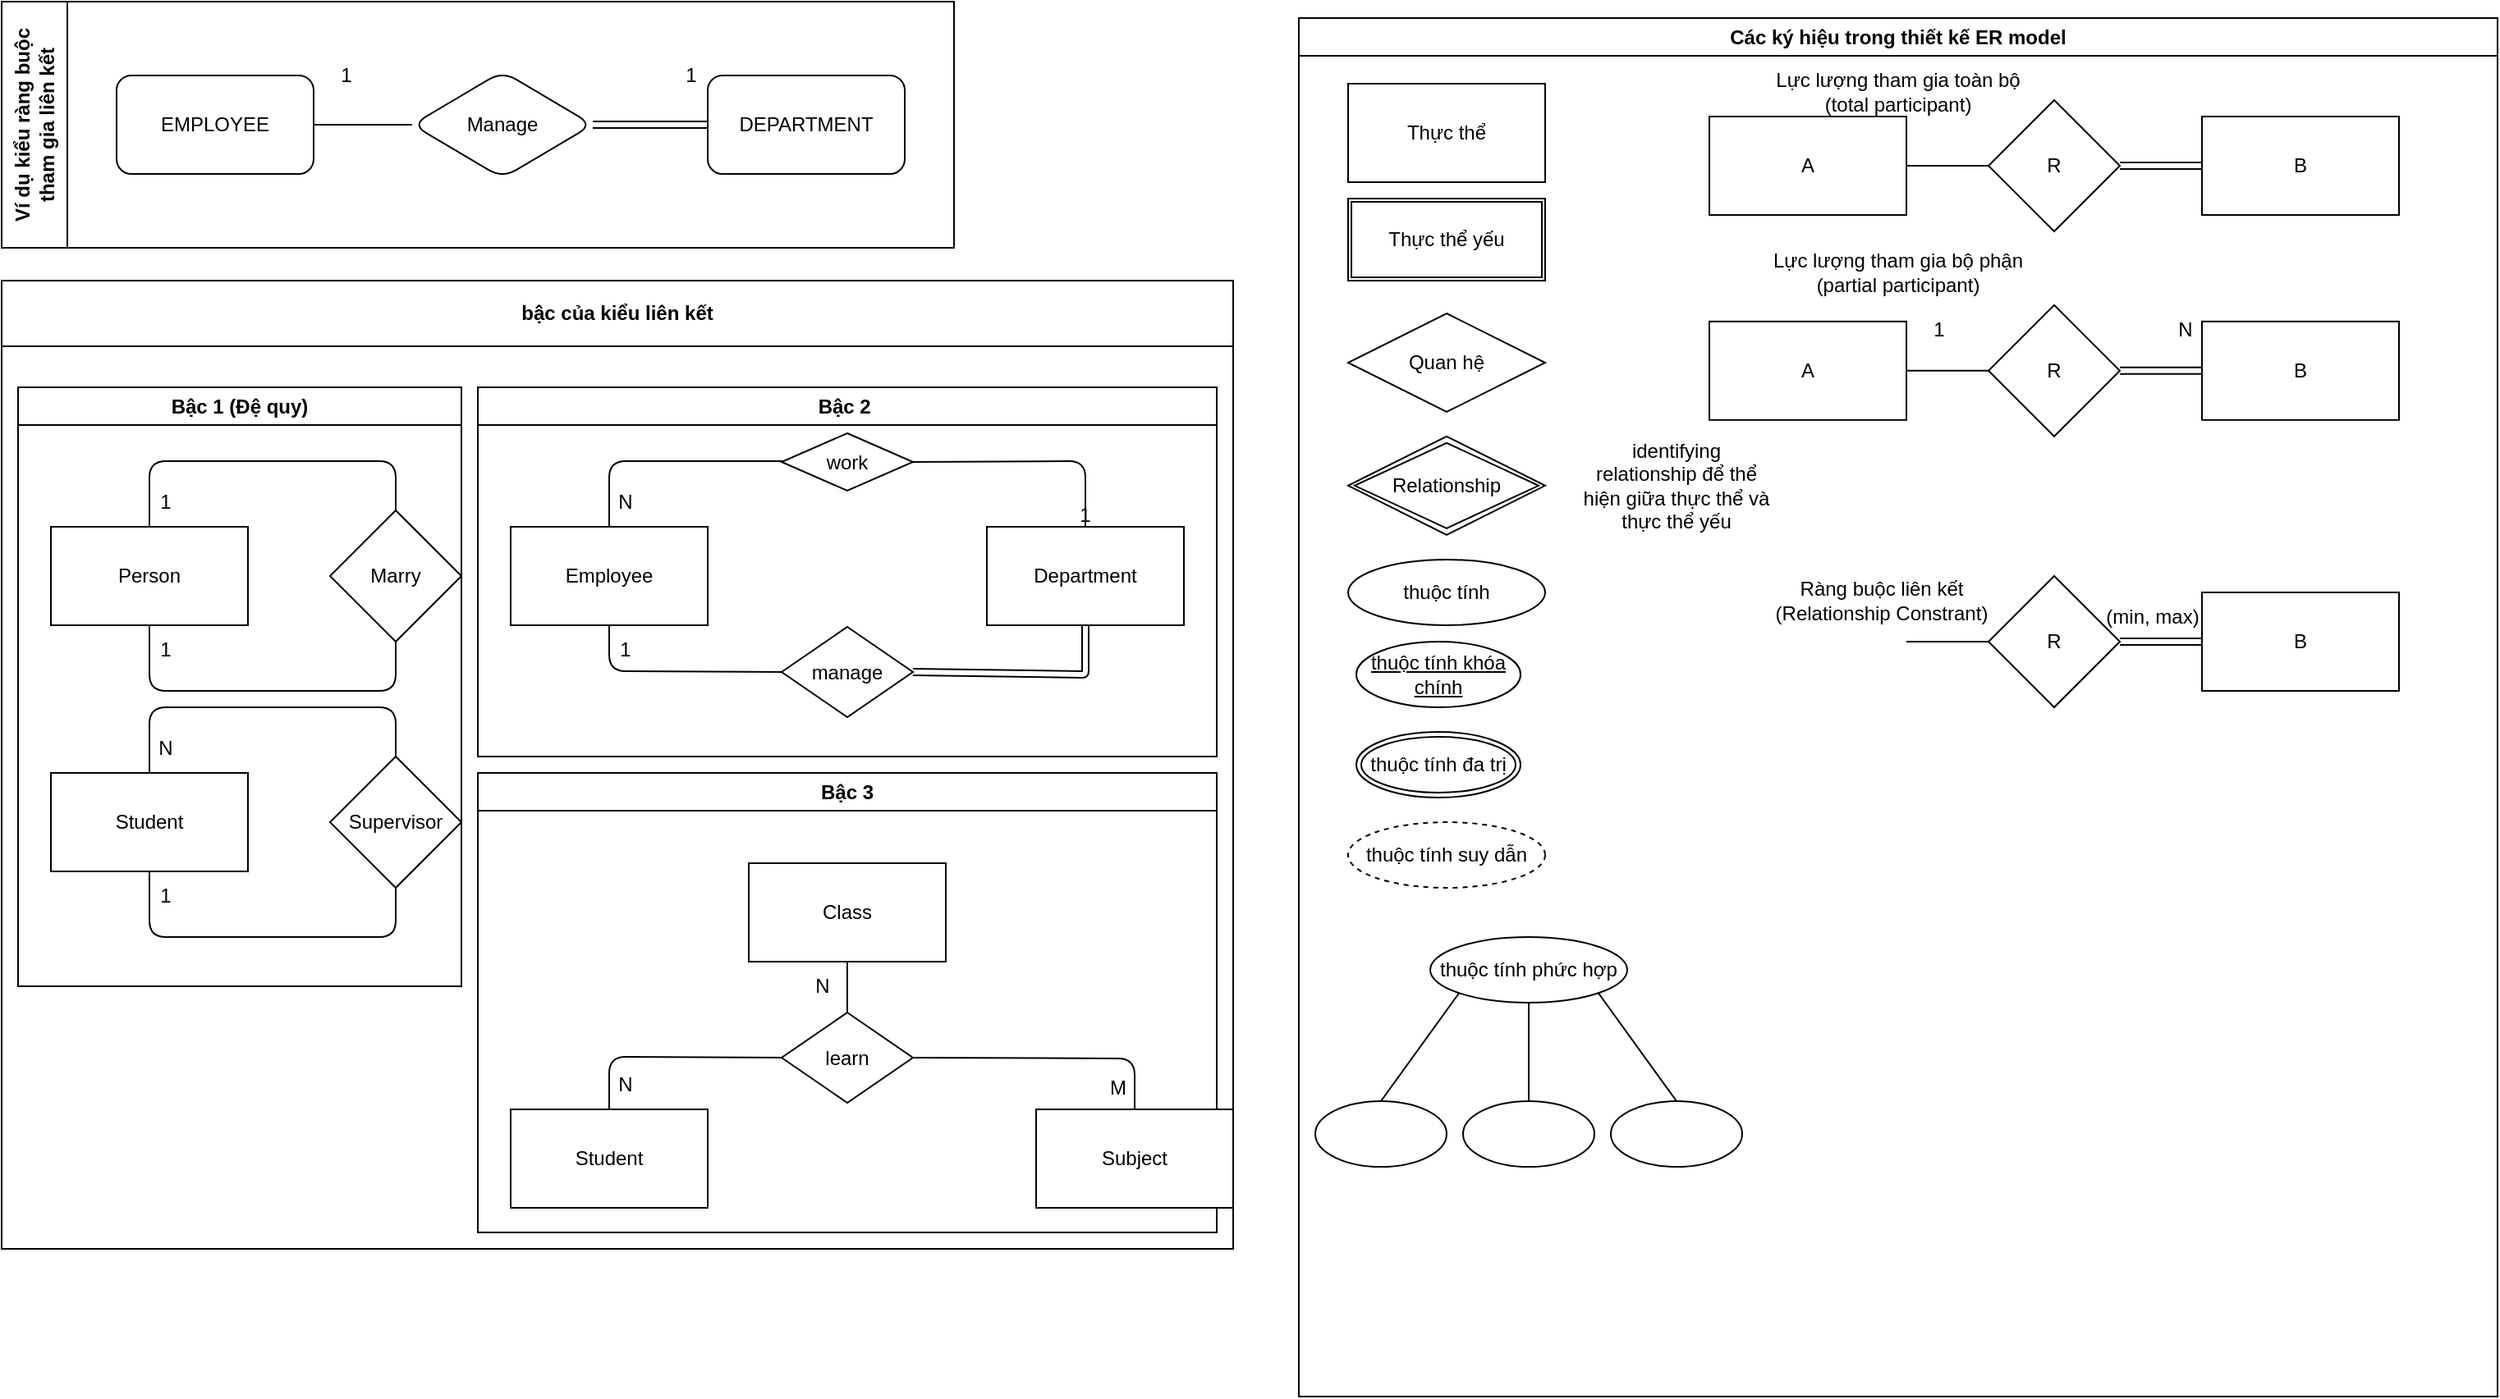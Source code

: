 <mxfile>
    <diagram id="q3sG0JLNofs96bbAPTEp" name="Page-1">
        <mxGraphModel dx="678" dy="445" grid="1" gridSize="10" guides="1" tooltips="1" connect="1" arrows="1" fold="1" page="1" pageScale="1" pageWidth="850" pageHeight="1100" math="0" shadow="0">
            <root>
                <mxCell id="0"/>
                <mxCell id="1" parent="0"/>
                <mxCell id="13" value="Ví dụ kiểu ràng buộc tham gia liên kết" style="swimlane;horizontal=0;whiteSpace=wrap;html=1;startSize=40;" vertex="1" parent="1">
                    <mxGeometry x="90" y="60" width="580" height="150" as="geometry">
                        <mxRectangle x="90" y="60" width="40" height="150" as="alternateBounds"/>
                    </mxGeometry>
                </mxCell>
                <mxCell id="26" value="" style="edgeStyle=none;html=1;endArrow=none;endFill=0;" edge="1" parent="13" source="24" target="25">
                    <mxGeometry relative="1" as="geometry"/>
                </mxCell>
                <mxCell id="24" value="EMPLOYEE" style="rounded=1;whiteSpace=wrap;html=1;" vertex="1" parent="13">
                    <mxGeometry x="70" y="45" width="120" height="60" as="geometry"/>
                </mxCell>
                <mxCell id="28" value="" style="edgeStyle=none;shape=link;html=1;endArrow=none;endFill=0;" edge="1" parent="13" source="25" target="27">
                    <mxGeometry relative="1" as="geometry"/>
                </mxCell>
                <mxCell id="25" value="Manage" style="rhombus;whiteSpace=wrap;html=1;rounded=1;" vertex="1" parent="13">
                    <mxGeometry x="250" y="42.5" width="110" height="65" as="geometry"/>
                </mxCell>
                <mxCell id="27" value="DEPARTMENT" style="whiteSpace=wrap;html=1;rounded=1;" vertex="1" parent="13">
                    <mxGeometry x="430" y="45" width="120" height="60" as="geometry"/>
                </mxCell>
                <mxCell id="30" value="1" style="text;html=1;strokeColor=none;fillColor=none;align=center;verticalAlign=middle;whiteSpace=wrap;rounded=0;" vertex="1" parent="13">
                    <mxGeometry x="180" y="30" width="60" height="30" as="geometry"/>
                </mxCell>
                <mxCell id="31" value="1" style="text;html=1;strokeColor=none;fillColor=none;align=center;verticalAlign=middle;whiteSpace=wrap;rounded=0;" vertex="1" parent="13">
                    <mxGeometry x="390" y="30" width="60" height="30" as="geometry"/>
                </mxCell>
                <mxCell id="22" value="bậc của kiểu liên kết" style="swimlane;whiteSpace=wrap;html=1;startSize=40;" vertex="1" parent="1">
                    <mxGeometry x="90" y="230" width="750" height="590" as="geometry">
                        <mxRectangle x="90" y="230" width="160" height="40" as="alternateBounds"/>
                    </mxGeometry>
                </mxCell>
                <mxCell id="23" value="Bậc 1 (Đệ quy)" style="swimlane;whiteSpace=wrap;html=1;" vertex="1" parent="22">
                    <mxGeometry x="10" y="65" width="270" height="365" as="geometry">
                        <mxRectangle x="10" y="65" width="120" height="30" as="alternateBounds"/>
                    </mxGeometry>
                </mxCell>
                <mxCell id="35" value="" style="edgeStyle=none;html=1;endArrow=none;endFill=0;entryX=0.5;entryY=1;entryDx=0;entryDy=0;exitX=0.5;exitY=1;exitDx=0;exitDy=0;rounded=1;" edge="1" parent="23" source="32" target="34">
                    <mxGeometry relative="1" as="geometry">
                        <Array as="points">
                            <mxPoint x="80" y="185"/>
                            <mxPoint x="230" y="185"/>
                        </Array>
                    </mxGeometry>
                </mxCell>
                <mxCell id="32" value="Person" style="rounded=0;whiteSpace=wrap;html=1;" vertex="1" parent="23">
                    <mxGeometry x="20" y="85" width="120" height="60" as="geometry"/>
                </mxCell>
                <mxCell id="37" style="edgeStyle=none;html=1;exitX=0.5;exitY=0;exitDx=0;exitDy=0;entryX=0.5;entryY=0;entryDx=0;entryDy=0;endArrow=none;endFill=0;" edge="1" parent="23" source="34" target="32">
                    <mxGeometry relative="1" as="geometry">
                        <Array as="points">
                            <mxPoint x="230" y="45"/>
                            <mxPoint x="80" y="45"/>
                        </Array>
                    </mxGeometry>
                </mxCell>
                <mxCell id="34" value="Marry" style="rhombus;whiteSpace=wrap;html=1;rounded=0;" vertex="1" parent="23">
                    <mxGeometry x="190" y="75" width="80" height="80" as="geometry"/>
                </mxCell>
                <mxCell id="39" value="1" style="text;html=1;strokeColor=none;fillColor=none;align=center;verticalAlign=middle;whiteSpace=wrap;rounded=0;" vertex="1" parent="23">
                    <mxGeometry x="60" y="55" width="60" height="30" as="geometry"/>
                </mxCell>
                <mxCell id="40" value="1" style="text;html=1;strokeColor=none;fillColor=none;align=center;verticalAlign=middle;whiteSpace=wrap;rounded=0;" vertex="1" parent="23">
                    <mxGeometry x="60" y="145" width="60" height="30" as="geometry"/>
                </mxCell>
                <mxCell id="49" value="Student" style="rounded=0;whiteSpace=wrap;html=1;" vertex="1" parent="23">
                    <mxGeometry x="20" y="235" width="120" height="60" as="geometry"/>
                </mxCell>
                <mxCell id="50" style="edgeStyle=none;html=1;exitX=0.5;exitY=0;exitDx=0;exitDy=0;entryX=0.5;entryY=0;entryDx=0;entryDy=0;endArrow=none;endFill=0;" edge="1" parent="23" source="51" target="49">
                    <mxGeometry relative="1" as="geometry">
                        <Array as="points">
                            <mxPoint x="230" y="195"/>
                            <mxPoint x="80" y="195"/>
                        </Array>
                    </mxGeometry>
                </mxCell>
                <mxCell id="51" value="Supervisor" style="rhombus;whiteSpace=wrap;html=1;rounded=0;" vertex="1" parent="23">
                    <mxGeometry x="190" y="225" width="80" height="80" as="geometry"/>
                </mxCell>
                <mxCell id="48" value="" style="edgeStyle=none;html=1;endArrow=none;endFill=0;entryX=0.5;entryY=1;entryDx=0;entryDy=0;exitX=0.5;exitY=1;exitDx=0;exitDy=0;rounded=1;" edge="1" parent="23" source="49" target="51">
                    <mxGeometry relative="1" as="geometry">
                        <Array as="points">
                            <mxPoint x="80" y="335"/>
                            <mxPoint x="230" y="335"/>
                        </Array>
                    </mxGeometry>
                </mxCell>
                <mxCell id="52" value="N" style="text;html=1;strokeColor=none;fillColor=none;align=center;verticalAlign=middle;whiteSpace=wrap;rounded=0;" vertex="1" parent="23">
                    <mxGeometry x="60" y="205" width="60" height="30" as="geometry"/>
                </mxCell>
                <mxCell id="53" value="1" style="text;html=1;strokeColor=none;fillColor=none;align=center;verticalAlign=middle;whiteSpace=wrap;rounded=0;" vertex="1" parent="23">
                    <mxGeometry x="60" y="295" width="60" height="30" as="geometry"/>
                </mxCell>
                <mxCell id="41" value="Bậc 2&amp;nbsp;" style="swimlane;whiteSpace=wrap;html=1;" vertex="1" parent="22">
                    <mxGeometry x="290" y="65" width="450" height="225" as="geometry">
                        <mxRectangle x="10" y="65" width="120" height="30" as="alternateBounds"/>
                    </mxGeometry>
                </mxCell>
                <mxCell id="42" value="" style="edgeStyle=none;html=1;endArrow=none;endFill=0;exitX=0.5;exitY=1;exitDx=0;exitDy=0;rounded=1;entryX=0.063;entryY=0.5;entryDx=0;entryDy=0;entryPerimeter=0;" edge="1" parent="41" source="43" target="56">
                    <mxGeometry relative="1" as="geometry">
                        <Array as="points">
                            <mxPoint x="80" y="173"/>
                        </Array>
                        <mxPoint x="180" y="185" as="targetPoint"/>
                    </mxGeometry>
                </mxCell>
                <mxCell id="43" value="Employee" style="rounded=0;whiteSpace=wrap;html=1;" vertex="1" parent="41">
                    <mxGeometry x="20" y="85" width="120" height="60" as="geometry"/>
                </mxCell>
                <mxCell id="44" style="edgeStyle=none;html=1;exitX=0.5;exitY=0;exitDx=0;exitDy=0;entryX=0.5;entryY=0;entryDx=0;entryDy=0;endArrow=none;endFill=0;" edge="1" parent="41" source="45" target="43">
                    <mxGeometry relative="1" as="geometry">
                        <Array as="points">
                            <mxPoint x="230" y="45"/>
                            <mxPoint x="80" y="45"/>
                        </Array>
                    </mxGeometry>
                </mxCell>
                <mxCell id="55" value="" style="edgeStyle=none;rounded=1;html=1;endArrow=none;endFill=0;entryX=0.5;entryY=0;entryDx=0;entryDy=0;exitX=1;exitY=0.5;exitDx=0;exitDy=0;" edge="1" parent="41" source="45" target="54">
                    <mxGeometry relative="1" as="geometry">
                        <Array as="points">
                            <mxPoint x="370" y="45"/>
                        </Array>
                    </mxGeometry>
                </mxCell>
                <mxCell id="45" value="work" style="rhombus;whiteSpace=wrap;html=1;rounded=0;" vertex="1" parent="41">
                    <mxGeometry x="185" y="28" width="80" height="35" as="geometry"/>
                </mxCell>
                <mxCell id="46" value="N" style="text;html=1;strokeColor=none;fillColor=none;align=center;verticalAlign=middle;whiteSpace=wrap;rounded=0;" vertex="1" parent="41">
                    <mxGeometry x="60" y="55" width="60" height="30" as="geometry"/>
                </mxCell>
                <mxCell id="47" value="1" style="text;html=1;strokeColor=none;fillColor=none;align=center;verticalAlign=middle;whiteSpace=wrap;rounded=0;" vertex="1" parent="41">
                    <mxGeometry x="60" y="145" width="60" height="30" as="geometry"/>
                </mxCell>
                <mxCell id="57" value="" style="edgeStyle=none;rounded=1;html=1;endArrow=none;endFill=0;entryX=1;entryY=0.5;entryDx=0;entryDy=0;exitX=0.5;exitY=1;exitDx=0;exitDy=0;shape=link;" edge="1" parent="41" source="54" target="56">
                    <mxGeometry relative="1" as="geometry">
                        <Array as="points">
                            <mxPoint x="370" y="175"/>
                        </Array>
                    </mxGeometry>
                </mxCell>
                <mxCell id="54" value="Department" style="whiteSpace=wrap;html=1;rounded=0;" vertex="1" parent="41">
                    <mxGeometry x="310" y="85" width="120" height="60" as="geometry"/>
                </mxCell>
                <mxCell id="56" value="manage" style="rhombus;whiteSpace=wrap;html=1;rounded=0;" vertex="1" parent="41">
                    <mxGeometry x="185" y="146" width="80" height="55" as="geometry"/>
                </mxCell>
                <mxCell id="59" value="1" style="text;html=1;strokeColor=none;fillColor=none;align=center;verticalAlign=middle;whiteSpace=wrap;rounded=0;" vertex="1" parent="41">
                    <mxGeometry x="340" y="63" width="60" height="30" as="geometry"/>
                </mxCell>
                <mxCell id="87" value="Bậc 3" style="swimlane;whiteSpace=wrap;html=1;" vertex="1" parent="22">
                    <mxGeometry x="290" y="300" width="450" height="280" as="geometry">
                        <mxRectangle x="10" y="65" width="120" height="30" as="alternateBounds"/>
                    </mxGeometry>
                </mxCell>
                <mxCell id="88" value="" style="edgeStyle=none;html=1;endArrow=none;endFill=0;rounded=1;entryX=0.063;entryY=0.5;entryDx=0;entryDy=0;entryPerimeter=0;" edge="1" parent="87" target="94">
                    <mxGeometry relative="1" as="geometry">
                        <Array as="points">
                            <mxPoint x="80" y="173"/>
                        </Array>
                        <mxPoint x="180" y="185" as="targetPoint"/>
                        <mxPoint x="80" y="230" as="sourcePoint"/>
                    </mxGeometry>
                </mxCell>
                <mxCell id="89" value="Student" style="rounded=0;whiteSpace=wrap;html=1;" vertex="1" parent="87">
                    <mxGeometry x="20" y="205" width="120" height="60" as="geometry"/>
                </mxCell>
                <mxCell id="90" value="N" style="text;html=1;strokeColor=none;fillColor=none;align=center;verticalAlign=middle;whiteSpace=wrap;rounded=0;" vertex="1" parent="87">
                    <mxGeometry x="180" y="115" width="60" height="30" as="geometry"/>
                </mxCell>
                <mxCell id="91" value="N" style="text;html=1;strokeColor=none;fillColor=none;align=center;verticalAlign=middle;whiteSpace=wrap;rounded=0;" vertex="1" parent="87">
                    <mxGeometry x="60" y="175" width="60" height="30" as="geometry"/>
                </mxCell>
                <mxCell id="92" value="Subject" style="whiteSpace=wrap;html=1;rounded=0;" vertex="1" parent="87">
                    <mxGeometry x="340" y="205" width="120" height="60" as="geometry"/>
                </mxCell>
                <mxCell id="93" value="" style="edgeStyle=none;rounded=1;html=1;endArrow=none;endFill=0;entryX=0.5;entryY=0;entryDx=0;entryDy=0;exitX=1;exitY=0.5;exitDx=0;exitDy=0;" edge="1" parent="87" source="94" target="92">
                    <mxGeometry relative="1" as="geometry">
                        <Array as="points">
                            <mxPoint x="400" y="174"/>
                        </Array>
                    </mxGeometry>
                </mxCell>
                <mxCell id="94" value="learn" style="rhombus;whiteSpace=wrap;html=1;rounded=0;" vertex="1" parent="87">
                    <mxGeometry x="185" y="146" width="80" height="55" as="geometry"/>
                </mxCell>
                <mxCell id="95" value="M" style="text;html=1;strokeColor=none;fillColor=none;align=center;verticalAlign=middle;whiteSpace=wrap;rounded=0;" vertex="1" parent="87">
                    <mxGeometry x="360" y="178" width="60" height="27" as="geometry"/>
                </mxCell>
                <mxCell id="96" value="" style="edgeStyle=none;rounded=1;html=1;endArrow=none;endFill=0;" edge="1" parent="87" source="97" target="94">
                    <mxGeometry relative="1" as="geometry"/>
                </mxCell>
                <mxCell id="97" value="Class" style="rounded=0;whiteSpace=wrap;html=1;" vertex="1" parent="87">
                    <mxGeometry x="165" y="55" width="120" height="60" as="geometry"/>
                </mxCell>
                <mxCell id="98" value="Các ký hiệu trong thiết kế ER model" style="swimlane;whiteSpace=wrap;html=1;" vertex="1" parent="1">
                    <mxGeometry x="880" y="70" width="730" height="840" as="geometry"/>
                </mxCell>
                <mxCell id="99" value="Thực thể" style="rounded=0;whiteSpace=wrap;html=1;" vertex="1" parent="98">
                    <mxGeometry x="30" y="40" width="120" height="60" as="geometry"/>
                </mxCell>
                <mxCell id="102" value="Thực thể yếu" style="shape=ext;double=1;rounded=0;whiteSpace=wrap;html=1;shadow=0;glass=0;labelBorderColor=none;perimeter=rectanglePerimeter;arcSize=15;" vertex="1" parent="98">
                    <mxGeometry x="30" y="110" width="120" height="50" as="geometry"/>
                </mxCell>
                <mxCell id="103" value="Quan hệ" style="rhombus;whiteSpace=wrap;html=1;shadow=0;glass=0;labelBorderColor=none;" vertex="1" parent="98">
                    <mxGeometry x="30" y="180" width="120" height="60" as="geometry"/>
                </mxCell>
                <mxCell id="105" value="&lt;span style=&quot;background-color: rgb(255, 255, 255);&quot;&gt;identifying relationship để thể hiện giữa thực thể và thực thể yếu&lt;/span&gt;" style="text;html=1;strokeColor=none;fillColor=none;align=center;verticalAlign=middle;whiteSpace=wrap;rounded=0;shadow=0;glass=0;labelBorderColor=none;" vertex="1" parent="98">
                    <mxGeometry x="170" y="269.91" width="120" height="30" as="geometry"/>
                </mxCell>
                <mxCell id="106" value="thuộc tính" style="ellipse;whiteSpace=wrap;html=1;shadow=0;glass=0;labelBorderColor=none;rotatable=1;treeFolding=0;" vertex="1" parent="98">
                    <mxGeometry x="30" y="330" width="120" height="40" as="geometry"/>
                </mxCell>
                <mxCell id="118" value="thuộc tính suy dẫn" style="ellipse;whiteSpace=wrap;html=1;shadow=0;glass=0;labelBorderColor=none;rotatable=1;treeFolding=0;dashed=1;" vertex="1" parent="98">
                    <mxGeometry x="30" y="490" width="120" height="40" as="geometry"/>
                </mxCell>
                <mxCell id="124" style="edgeStyle=none;rounded=1;html=1;exitX=0.5;exitY=1;exitDx=0;exitDy=0;endArrow=none;endFill=0;" edge="1" parent="98" source="119" target="122">
                    <mxGeometry relative="1" as="geometry"/>
                </mxCell>
                <mxCell id="125" style="edgeStyle=none;rounded=1;html=1;exitX=0;exitY=1;exitDx=0;exitDy=0;entryX=0.5;entryY=0;entryDx=0;entryDy=0;endArrow=none;endFill=0;" edge="1" parent="98" source="119" target="120">
                    <mxGeometry relative="1" as="geometry"/>
                </mxCell>
                <mxCell id="126" style="edgeStyle=none;rounded=1;html=1;exitX=1;exitY=1;exitDx=0;exitDy=0;entryX=0.5;entryY=0;entryDx=0;entryDy=0;endArrow=none;endFill=0;" edge="1" parent="98" source="119" target="123">
                    <mxGeometry relative="1" as="geometry"/>
                </mxCell>
                <mxCell id="119" value="thuộc tính phức hợp" style="ellipse;whiteSpace=wrap;html=1;shadow=0;glass=0;labelBorderColor=none;rotatable=1;treeFolding=0;" vertex="1" parent="98">
                    <mxGeometry x="80" y="560" width="120" height="40" as="geometry"/>
                </mxCell>
                <mxCell id="120" value="" style="ellipse;whiteSpace=wrap;html=1;shadow=0;glass=0;labelBorderColor=none;rotatable=1;treeFolding=0;" vertex="1" parent="98">
                    <mxGeometry x="10" y="660" width="80" height="40" as="geometry"/>
                </mxCell>
                <mxCell id="122" value="" style="ellipse;whiteSpace=wrap;html=1;shadow=0;glass=0;labelBorderColor=none;rotatable=1;treeFolding=0;" vertex="1" parent="98">
                    <mxGeometry x="100" y="660" width="80" height="40" as="geometry"/>
                </mxCell>
                <mxCell id="123" value="" style="ellipse;whiteSpace=wrap;html=1;shadow=0;glass=0;labelBorderColor=none;rotatable=1;treeFolding=0;" vertex="1" parent="98">
                    <mxGeometry x="190" y="660" width="80" height="40" as="geometry"/>
                </mxCell>
                <mxCell id="129" value="" style="edgeStyle=none;rounded=1;html=1;endArrow=none;endFill=0;" edge="1" parent="98" source="127" target="128">
                    <mxGeometry relative="1" as="geometry"/>
                </mxCell>
                <mxCell id="127" value="A" style="rounded=0;whiteSpace=wrap;html=1;shadow=0;glass=0;labelBorderColor=none;sketch=0;" vertex="1" parent="98">
                    <mxGeometry x="250" y="60" width="120" height="60" as="geometry"/>
                </mxCell>
                <mxCell id="131" value="" style="edgeStyle=none;rounded=1;html=1;endArrow=none;endFill=0;shape=link;" edge="1" parent="98" source="128" target="130">
                    <mxGeometry relative="1" as="geometry"/>
                </mxCell>
                <mxCell id="128" value="R" style="rhombus;whiteSpace=wrap;html=1;rounded=0;shadow=0;glass=0;labelBorderColor=none;sketch=0;" vertex="1" parent="98">
                    <mxGeometry x="420" y="50" width="80" height="80" as="geometry"/>
                </mxCell>
                <mxCell id="130" value="B" style="whiteSpace=wrap;html=1;rounded=0;shadow=0;glass=0;labelBorderColor=none;sketch=0;" vertex="1" parent="98">
                    <mxGeometry x="550" y="60" width="120" height="60" as="geometry"/>
                </mxCell>
                <mxCell id="132" value="Lực lượng tham gia toàn bộ&lt;br&gt;(total participant)" style="text;html=1;strokeColor=none;fillColor=none;align=center;verticalAlign=middle;whiteSpace=wrap;rounded=0;shadow=0;glass=0;labelBorderColor=none;sketch=0;" vertex="1" parent="98">
                    <mxGeometry x="250" y="30" width="230" height="30" as="geometry"/>
                </mxCell>
                <mxCell id="134" value="A" style="rounded=0;whiteSpace=wrap;html=1;shadow=0;glass=0;labelBorderColor=none;sketch=0;" vertex="1" parent="98">
                    <mxGeometry x="250" y="184.91" width="120" height="60" as="geometry"/>
                </mxCell>
                <mxCell id="136" value="R" style="rhombus;whiteSpace=wrap;html=1;rounded=0;shadow=0;glass=0;labelBorderColor=none;sketch=0;" vertex="1" parent="98">
                    <mxGeometry x="420" y="174.91" width="80" height="80" as="geometry"/>
                </mxCell>
                <mxCell id="133" value="" style="edgeStyle=none;rounded=1;html=1;endArrow=none;endFill=0;" edge="1" parent="98" source="134" target="136">
                    <mxGeometry relative="1" as="geometry"/>
                </mxCell>
                <mxCell id="137" value="B" style="whiteSpace=wrap;html=1;rounded=0;shadow=0;glass=0;labelBorderColor=none;sketch=0;" vertex="1" parent="98">
                    <mxGeometry x="550" y="184.91" width="120" height="60" as="geometry"/>
                </mxCell>
                <mxCell id="135" value="" style="edgeStyle=none;rounded=1;html=1;endArrow=none;endFill=0;shape=link;" edge="1" parent="98" source="136" target="137">
                    <mxGeometry relative="1" as="geometry"/>
                </mxCell>
                <mxCell id="138" value="Lực lượng tham gia bộ phận&lt;br&gt;(partial participant)" style="text;html=1;strokeColor=none;fillColor=none;align=center;verticalAlign=middle;whiteSpace=wrap;rounded=0;shadow=0;glass=0;labelBorderColor=none;sketch=0;" vertex="1" parent="98">
                    <mxGeometry x="250" y="140" width="230" height="30" as="geometry"/>
                </mxCell>
                <mxCell id="139" value="1" style="text;html=1;strokeColor=none;fillColor=none;align=center;verticalAlign=middle;whiteSpace=wrap;rounded=0;shadow=0;glass=0;labelBorderColor=none;sketch=0;" vertex="1" parent="98">
                    <mxGeometry x="360" y="174.91" width="60" height="30" as="geometry"/>
                </mxCell>
                <mxCell id="140" value="N" style="text;html=1;strokeColor=none;fillColor=none;align=center;verticalAlign=middle;whiteSpace=wrap;rounded=0;shadow=0;glass=0;labelBorderColor=none;sketch=0;" vertex="1" parent="98">
                    <mxGeometry x="510" y="174.91" width="60" height="30" as="geometry"/>
                </mxCell>
                <mxCell id="142" value="R" style="rhombus;whiteSpace=wrap;html=1;rounded=0;shadow=0;glass=0;labelBorderColor=none;sketch=0;" vertex="1" parent="98">
                    <mxGeometry x="420" y="340" width="80" height="80" as="geometry"/>
                </mxCell>
                <mxCell id="143" value="" style="edgeStyle=none;rounded=1;html=1;endArrow=none;endFill=0;" edge="1" parent="98" target="142">
                    <mxGeometry relative="1" as="geometry">
                        <mxPoint x="370" y="380" as="sourcePoint"/>
                    </mxGeometry>
                </mxCell>
                <mxCell id="144" value="B" style="whiteSpace=wrap;html=1;rounded=0;shadow=0;glass=0;labelBorderColor=none;sketch=0;" vertex="1" parent="98">
                    <mxGeometry x="550" y="350" width="120" height="60" as="geometry"/>
                </mxCell>
                <mxCell id="145" value="" style="edgeStyle=none;rounded=1;html=1;endArrow=none;endFill=0;shape=link;" edge="1" parent="98" source="142" target="144">
                    <mxGeometry relative="1" as="geometry"/>
                </mxCell>
                <mxCell id="147" value="(min, max)" style="text;html=1;strokeColor=none;fillColor=none;align=center;verticalAlign=middle;whiteSpace=wrap;rounded=0;shadow=0;glass=0;labelBorderColor=none;sketch=0;" vertex="1" parent="98">
                    <mxGeometry x="490" y="350" width="60" height="30" as="geometry"/>
                </mxCell>
                <mxCell id="148" value="Ràng buộc liên kết&lt;br&gt;(Relationship Constrant)" style="text;html=1;strokeColor=none;fillColor=none;align=center;verticalAlign=middle;whiteSpace=wrap;rounded=0;shadow=0;glass=0;labelBorderColor=none;sketch=0;" vertex="1" parent="98">
                    <mxGeometry x="240" y="340" width="230" height="30" as="geometry"/>
                </mxCell>
                <mxCell id="149" value="Relationship" style="shape=rhombus;double=1;perimeter=rhombusPerimeter;whiteSpace=wrap;html=1;align=center;shadow=0;glass=0;labelBorderColor=none;sketch=0;" vertex="1" parent="98">
                    <mxGeometry x="30" y="254.91" width="120" height="60" as="geometry"/>
                </mxCell>
                <mxCell id="150" value="thuộc tính khóa chính" style="ellipse;whiteSpace=wrap;html=1;align=center;fontStyle=4;shadow=0;glass=0;labelBorderColor=none;sketch=0;" vertex="1" parent="98">
                    <mxGeometry x="35" y="380" width="100" height="40" as="geometry"/>
                </mxCell>
                <mxCell id="151" value="thuộc tính đa trị" style="ellipse;shape=doubleEllipse;margin=3;whiteSpace=wrap;html=1;align=center;shadow=0;glass=0;labelBorderColor=none;sketch=0;" vertex="1" parent="98">
                    <mxGeometry x="35" y="435" width="100" height="40" as="geometry"/>
                </mxCell>
            </root>
        </mxGraphModel>
    </diagram>
</mxfile>